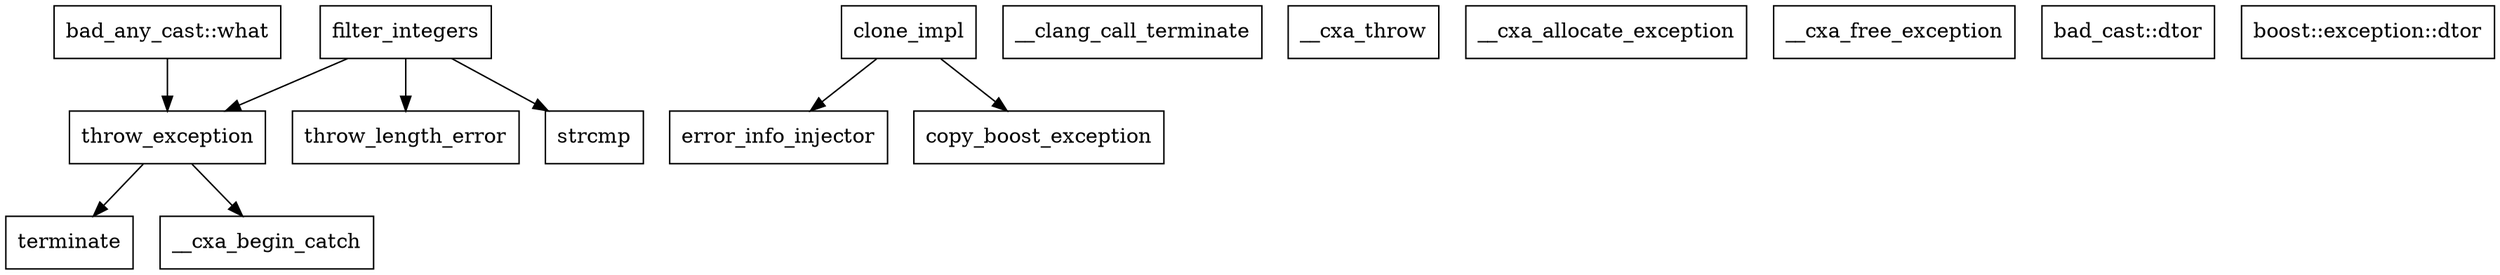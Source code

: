 digraph CallGraph {
    node [shape=box];

    // Function Definitions
    filter_integers [label="filter_integers"];
    throw_exception [label="throw_exception"];
    clone_impl [label="clone_impl"];
    error_info_injector [label="error_info_injector"];
    copy_boost_exception [label="copy_boost_exception"];
    bad_any_cast_what [label="bad_any_cast::what"];
    __clang_call_terminate [label="__clang_call_terminate"];
    terminate [label="terminate"];
    throw_length_error [label="throw_length_error"];
    strcmp [label="strcmp"];
    __cxa_throw [label="__cxa_throw"];
    __cxa_allocate_exception [label="__cxa_allocate_exception"];
    __cxa_begin_catch [label="__cxa_begin_catch"];
    __cxa_free_exception [label="__cxa_free_exception"];
    bad_cast_dtor [label="bad_cast::dtor"];
    boost_exception_dtor [label="boost::exception::dtor"];
    
    // Function Calls
    filter_integers -> throw_exception;
    filter_integers -> strcmp;
    filter_integers -> throw_length_error;
    throw_exception -> __cxa_begin_catch;
    throw_exception -> terminate;
    clone_impl -> copy_boost_exception;
    clone_impl -> error_info_injector;
    bad_any_cast_what -> throw_exception;
}
